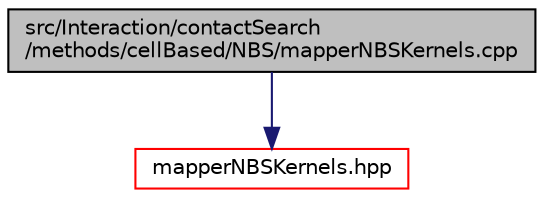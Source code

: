 digraph "src/Interaction/contactSearch/methods/cellBased/NBS/mapperNBSKernels.cpp"
{
 // LATEX_PDF_SIZE
  edge [fontname="Helvetica",fontsize="10",labelfontname="Helvetica",labelfontsize="10"];
  node [fontname="Helvetica",fontsize="10",shape=record];
  Node1 [label="src/Interaction/contactSearch\l/methods/cellBased/NBS/mapperNBSKernels.cpp",height=0.2,width=0.4,color="black", fillcolor="grey75", style="filled", fontcolor="black",tooltip=" "];
  Node1 -> Node2 [color="midnightblue",fontsize="10",style="solid",fontname="Helvetica"];
  Node2 [label="mapperNBSKernels.hpp",height=0.2,width=0.4,color="red", fillcolor="white", style="filled",URL="$mapperNBSKernels_8hpp.html",tooltip=" "];
}
